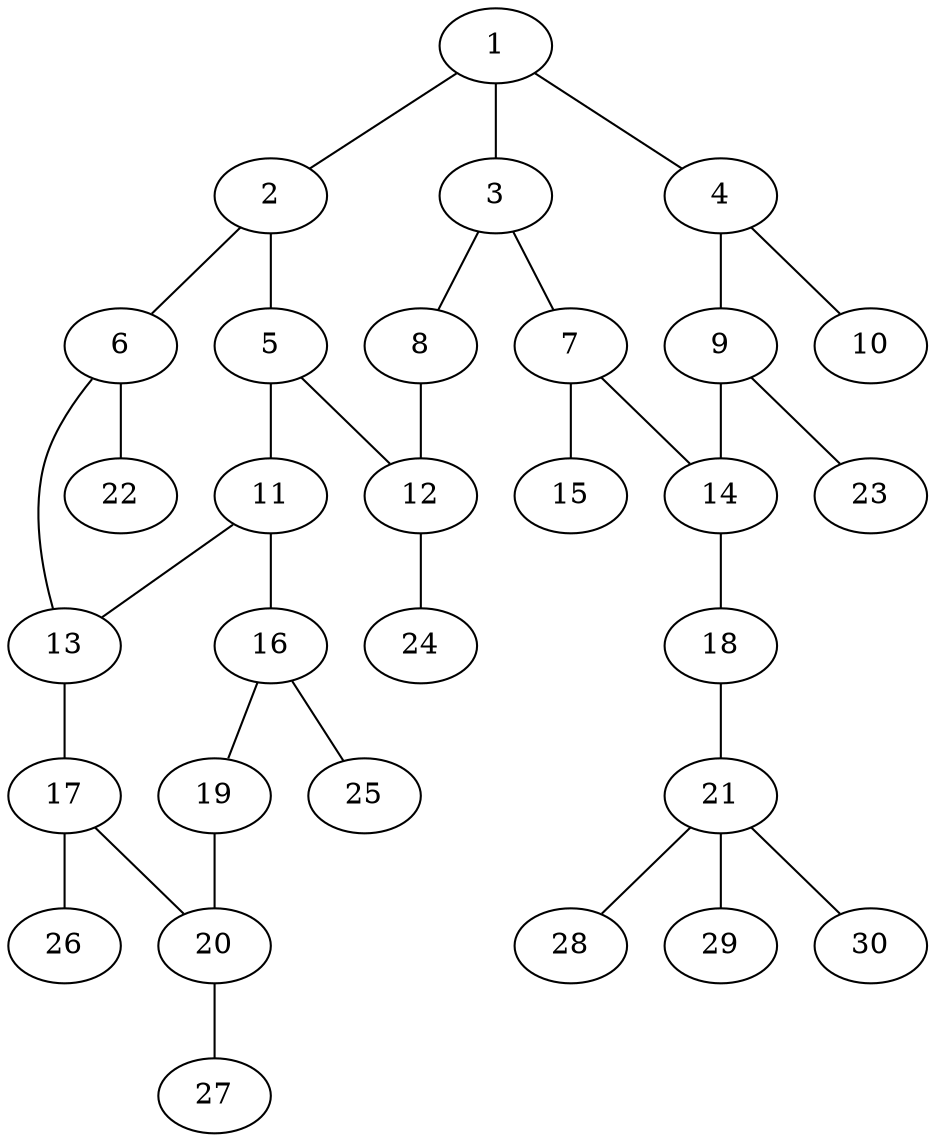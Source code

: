 graph molecule_25 {
	1	 [chem=C];
	2	 [chem=C];
	1 -- 2	 [valence=1];
	3	 [chem=C];
	1 -- 3	 [valence=2];
	4	 [chem=C];
	1 -- 4	 [valence=1];
	5	 [chem=C];
	2 -- 5	 [valence=2];
	6	 [chem=N];
	2 -- 6	 [valence=1];
	7	 [chem=C];
	3 -- 7	 [valence=1];
	8	 [chem=N];
	3 -- 8	 [valence=1];
	9	 [chem=C];
	4 -- 9	 [valence=1];
	10	 [chem=O];
	4 -- 10	 [valence=2];
	11	 [chem=C];
	5 -- 11	 [valence=1];
	12	 [chem=C];
	5 -- 12	 [valence=1];
	13	 [chem=C];
	6 -- 13	 [valence=1];
	22	 [chem=H];
	6 -- 22	 [valence=1];
	14	 [chem=C];
	7 -- 14	 [valence=1];
	15	 [chem=O];
	7 -- 15	 [valence=2];
	8 -- 12	 [valence=2];
	9 -- 14	 [valence=2];
	23	 [chem=H];
	9 -- 23	 [valence=1];
	11 -- 13	 [valence=2];
	16	 [chem=C];
	11 -- 16	 [valence=1];
	24	 [chem=H];
	12 -- 24	 [valence=1];
	17	 [chem=C];
	13 -- 17	 [valence=1];
	18	 [chem=O];
	14 -- 18	 [valence=1];
	19	 [chem=N];
	16 -- 19	 [valence=2];
	25	 [chem=H];
	16 -- 25	 [valence=1];
	20	 [chem=C];
	17 -- 20	 [valence=2];
	26	 [chem=H];
	17 -- 26	 [valence=1];
	21	 [chem=C];
	18 -- 21	 [valence=1];
	19 -- 20	 [valence=1];
	27	 [chem=H];
	20 -- 27	 [valence=1];
	28	 [chem=H];
	21 -- 28	 [valence=1];
	29	 [chem=H];
	21 -- 29	 [valence=1];
	30	 [chem=H];
	21 -- 30	 [valence=1];
}
